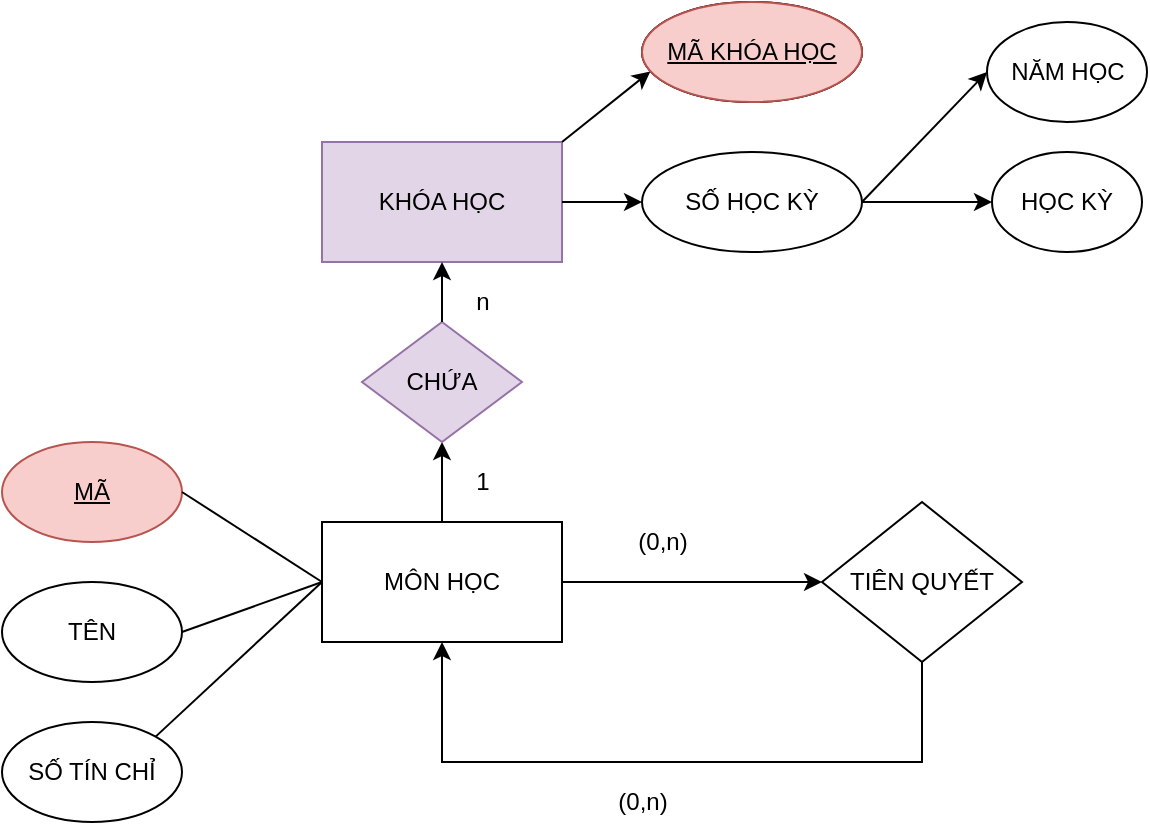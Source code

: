 <mxfile version="15.8.7" type="device"><diagram id="1meZzmJgnEvChj--KXGW" name="Page-1"><mxGraphModel dx="1888" dy="1741" grid="1" gridSize="10" guides="1" tooltips="1" connect="1" arrows="1" fold="1" page="1" pageScale="1" pageWidth="850" pageHeight="1100" math="0" shadow="0"><root><mxCell id="0"/><mxCell id="1" parent="0"/><mxCell id="T08wEtaDUZGb_VTk4kUJ-4" value="" style="edgeStyle=orthogonalEdgeStyle;rounded=0;orthogonalLoop=1;jettySize=auto;html=1;" parent="1" source="T08wEtaDUZGb_VTk4kUJ-2" target="T08wEtaDUZGb_VTk4kUJ-3" edge="1"><mxGeometry relative="1" as="geometry"/></mxCell><mxCell id="T08wEtaDUZGb_VTk4kUJ-20" value="" style="edgeStyle=orthogonalEdgeStyle;rounded=0;orthogonalLoop=1;jettySize=auto;html=1;" parent="1" source="T08wEtaDUZGb_VTk4kUJ-2" target="T08wEtaDUZGb_VTk4kUJ-19" edge="1"><mxGeometry relative="1" as="geometry"/></mxCell><mxCell id="T08wEtaDUZGb_VTk4kUJ-2" value="MÔN HỌC" style="whiteSpace=wrap;html=1;" parent="1" vertex="1"><mxGeometry x="90" y="80" width="120" height="60" as="geometry"/></mxCell><mxCell id="T08wEtaDUZGb_VTk4kUJ-3" value="TIÊN QUYẾT" style="rhombus;whiteSpace=wrap;html=1;" parent="1" vertex="1"><mxGeometry x="340" y="70" width="100" height="80" as="geometry"/></mxCell><mxCell id="T08wEtaDUZGb_VTk4kUJ-8" value="KHÓA HỌC" style="whiteSpace=wrap;html=1;fillColor=#e1d5e7;strokeColor=#9673a6;" parent="1" vertex="1"><mxGeometry x="90" y="-110" width="120" height="60" as="geometry"/></mxCell><mxCell id="T08wEtaDUZGb_VTk4kUJ-11" value="&lt;u&gt;MÃ&lt;/u&gt;" style="ellipse;whiteSpace=wrap;html=1;fillColor=#f8cecc;strokeColor=#b85450;" parent="1" vertex="1"><mxGeometry x="-70" y="40" width="90" height="50" as="geometry"/></mxCell><mxCell id="T08wEtaDUZGb_VTk4kUJ-13" value="TÊN" style="ellipse;whiteSpace=wrap;html=1;" parent="1" vertex="1"><mxGeometry x="-70" y="110" width="90" height="50" as="geometry"/></mxCell><mxCell id="T08wEtaDUZGb_VTk4kUJ-14" value="SỐ TÍN CHỈ" style="ellipse;whiteSpace=wrap;html=1;" parent="1" vertex="1"><mxGeometry x="-70" y="180" width="90" height="50" as="geometry"/></mxCell><mxCell id="T08wEtaDUZGb_VTk4kUJ-15" value="" style="endArrow=none;html=1;rounded=0;exitX=1;exitY=0.5;exitDx=0;exitDy=0;entryX=0;entryY=0.5;entryDx=0;entryDy=0;" parent="1" source="T08wEtaDUZGb_VTk4kUJ-13" target="T08wEtaDUZGb_VTk4kUJ-2" edge="1"><mxGeometry width="50" height="50" relative="1" as="geometry"><mxPoint x="160" y="120" as="sourcePoint"/><mxPoint x="210" y="70" as="targetPoint"/></mxGeometry></mxCell><mxCell id="T08wEtaDUZGb_VTk4kUJ-17" value="" style="endArrow=none;html=1;rounded=0;exitX=1;exitY=0;exitDx=0;exitDy=0;" parent="1" source="T08wEtaDUZGb_VTk4kUJ-14" edge="1"><mxGeometry width="50" height="50" relative="1" as="geometry"><mxPoint x="30.0" y="145.0" as="sourcePoint"/><mxPoint x="90" y="110" as="targetPoint"/></mxGeometry></mxCell><mxCell id="T08wEtaDUZGb_VTk4kUJ-18" value="" style="endArrow=none;html=1;rounded=0;exitX=1;exitY=0.5;exitDx=0;exitDy=0;" parent="1" source="T08wEtaDUZGb_VTk4kUJ-11" edge="1"><mxGeometry width="50" height="50" relative="1" as="geometry"><mxPoint x="16.869" y="197.35" as="sourcePoint"/><mxPoint x="90" y="110" as="targetPoint"/></mxGeometry></mxCell><mxCell id="T08wEtaDUZGb_VTk4kUJ-19" value="CHỨA" style="rhombus;whiteSpace=wrap;html=1;fillColor=#e1d5e7;strokeColor=#9673a6;" parent="1" vertex="1"><mxGeometry x="110" y="-20" width="80" height="60" as="geometry"/></mxCell><mxCell id="T08wEtaDUZGb_VTk4kUJ-21" value="" style="endArrow=classic;html=1;rounded=0;exitX=0.5;exitY=0;exitDx=0;exitDy=0;entryX=0.5;entryY=1;entryDx=0;entryDy=0;" parent="1" source="T08wEtaDUZGb_VTk4kUJ-19" target="T08wEtaDUZGb_VTk4kUJ-8" edge="1"><mxGeometry width="50" height="50" relative="1" as="geometry"><mxPoint x="160" y="30" as="sourcePoint"/><mxPoint x="210" y="-20" as="targetPoint"/></mxGeometry></mxCell><mxCell id="T08wEtaDUZGb_VTk4kUJ-22" value="&lt;u&gt;MÃ KHÓA HỌC&lt;/u&gt;" style="ellipse;whiteSpace=wrap;html=1;fillColor=#f8cecc;strokeColor=#b85450;" parent="1" vertex="1"><mxGeometry x="250" y="-180" width="110" height="50" as="geometry"/></mxCell><mxCell id="T08wEtaDUZGb_VTk4kUJ-28" value="" style="edgeStyle=orthogonalEdgeStyle;rounded=0;orthogonalLoop=1;jettySize=auto;html=1;" parent="1" source="T08wEtaDUZGb_VTk4kUJ-24" target="T08wEtaDUZGb_VTk4kUJ-27" edge="1"><mxGeometry relative="1" as="geometry"/></mxCell><mxCell id="T08wEtaDUZGb_VTk4kUJ-24" value="SỐ HỌC KỲ" style="ellipse;whiteSpace=wrap;html=1;" parent="1" vertex="1"><mxGeometry x="250" y="-105" width="110" height="50" as="geometry"/></mxCell><mxCell id="T08wEtaDUZGb_VTk4kUJ-25" value="" style="endArrow=classic;html=1;rounded=0;entryX=0.038;entryY=0.694;entryDx=0;entryDy=0;entryPerimeter=0;" parent="1" target="T08wEtaDUZGb_VTk4kUJ-22" edge="1"><mxGeometry width="50" height="50" relative="1" as="geometry"><mxPoint x="210" y="-110" as="sourcePoint"/><mxPoint x="260" y="-150" as="targetPoint"/></mxGeometry></mxCell><mxCell id="T08wEtaDUZGb_VTk4kUJ-26" value="" style="endArrow=classic;html=1;rounded=0;exitX=1;exitY=0.5;exitDx=0;exitDy=0;entryX=0;entryY=0.5;entryDx=0;entryDy=0;" parent="1" source="T08wEtaDUZGb_VTk4kUJ-8" target="T08wEtaDUZGb_VTk4kUJ-24" edge="1"><mxGeometry width="50" height="50" relative="1" as="geometry"><mxPoint x="200" as="sourcePoint"/><mxPoint x="250" y="-50" as="targetPoint"/></mxGeometry></mxCell><mxCell id="T08wEtaDUZGb_VTk4kUJ-27" value="HỌC KỲ" style="ellipse;whiteSpace=wrap;html=1;" parent="1" vertex="1"><mxGeometry x="425" y="-105" width="75" height="50" as="geometry"/></mxCell><mxCell id="T08wEtaDUZGb_VTk4kUJ-31" value="" style="endArrow=classic;html=1;rounded=0;exitX=1;exitY=0.5;exitDx=0;exitDy=0;entryX=0;entryY=0.5;entryDx=0;entryDy=0;" parent="1" source="T08wEtaDUZGb_VTk4kUJ-24" target="T08wEtaDUZGb_VTk4kUJ-34" edge="1"><mxGeometry width="50" height="50" relative="1" as="geometry"><mxPoint x="370" y="-90" as="sourcePoint"/><mxPoint x="420" y="-140" as="targetPoint"/></mxGeometry></mxCell><mxCell id="T08wEtaDUZGb_VTk4kUJ-32" value="MÃ KHÓA HỌC" style="ellipse;whiteSpace=wrap;html=1;" parent="1" vertex="1"><mxGeometry x="250" y="-180" width="110" height="50" as="geometry"/></mxCell><mxCell id="T08wEtaDUZGb_VTk4kUJ-33" value="&lt;u&gt;MÃ KHÓA HỌC&lt;/u&gt;" style="ellipse;whiteSpace=wrap;html=1;fillColor=#f8cecc;strokeColor=#b85450;" parent="1" vertex="1"><mxGeometry x="250" y="-180" width="110" height="50" as="geometry"/></mxCell><mxCell id="T08wEtaDUZGb_VTk4kUJ-34" value="NĂM HỌC" style="ellipse;whiteSpace=wrap;html=1;" parent="1" vertex="1"><mxGeometry x="422.5" y="-170" width="80" height="50" as="geometry"/></mxCell><mxCell id="5p2FCUrR6Fd9DbBUdcOf-5" value="(0,n)" style="text;html=1;align=center;verticalAlign=middle;resizable=0;points=[];autosize=1;strokeColor=none;fillColor=none;" parent="1" vertex="1"><mxGeometry x="240" y="80" width="40" height="20" as="geometry"/></mxCell><mxCell id="splg9Qz4_GhGQy21DyTm-1" value="" style="endArrow=classic;html=1;rounded=0;entryX=0.5;entryY=1;entryDx=0;entryDy=0;exitX=0.5;exitY=1;exitDx=0;exitDy=0;" edge="1" parent="1" source="T08wEtaDUZGb_VTk4kUJ-3" target="T08wEtaDUZGb_VTk4kUJ-2"><mxGeometry width="50" height="50" relative="1" as="geometry"><mxPoint x="400" y="200" as="sourcePoint"/><mxPoint x="320" y="190" as="targetPoint"/><Array as="points"><mxPoint x="390" y="200"/><mxPoint x="150" y="200"/></Array></mxGeometry></mxCell><mxCell id="splg9Qz4_GhGQy21DyTm-2" value="1" style="text;html=1;align=center;verticalAlign=middle;resizable=0;points=[];autosize=1;strokeColor=none;fillColor=none;" vertex="1" parent="1"><mxGeometry x="160" y="50" width="20" height="20" as="geometry"/></mxCell><mxCell id="splg9Qz4_GhGQy21DyTm-3" value="n" style="text;html=1;align=center;verticalAlign=middle;resizable=0;points=[];autosize=1;strokeColor=none;fillColor=none;" vertex="1" parent="1"><mxGeometry x="160" y="-40" width="20" height="20" as="geometry"/></mxCell><mxCell id="splg9Qz4_GhGQy21DyTm-4" value="(0,n)" style="text;html=1;align=center;verticalAlign=middle;resizable=0;points=[];autosize=1;strokeColor=none;fillColor=none;" vertex="1" parent="1"><mxGeometry x="230" y="210" width="40" height="20" as="geometry"/></mxCell></root></mxGraphModel></diagram></mxfile>